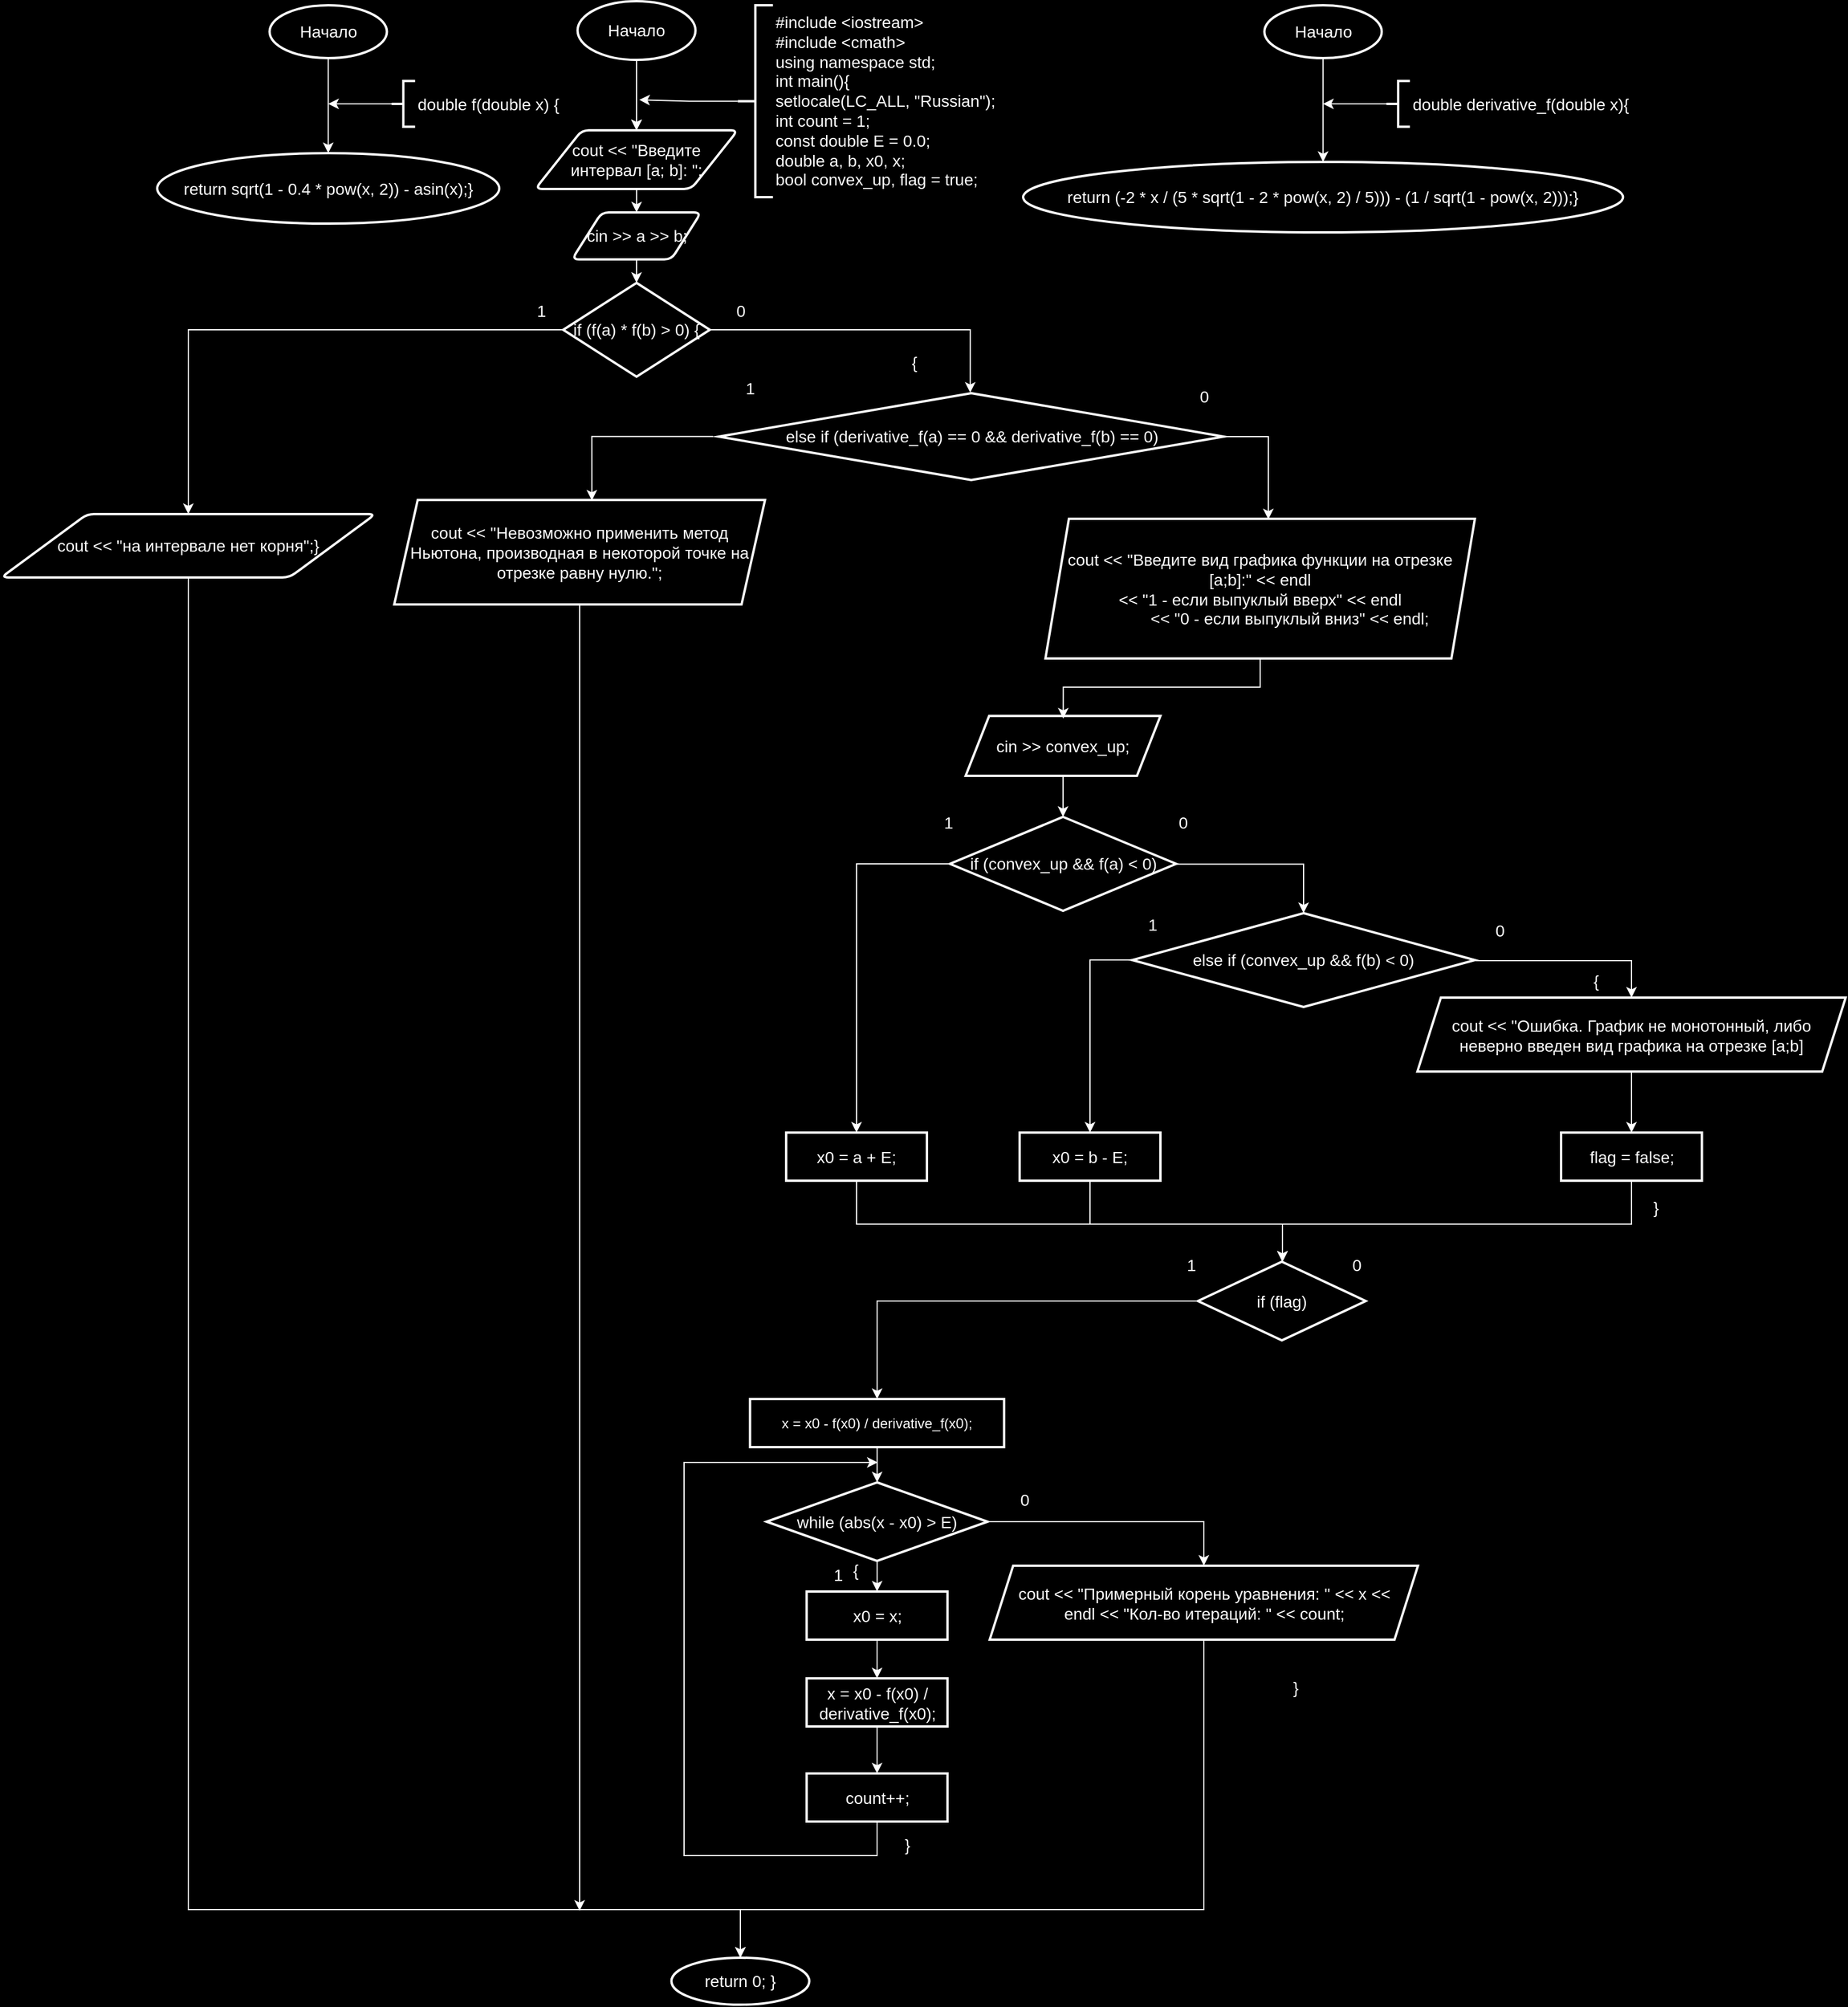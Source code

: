 <mxfile version="22.1.11" type="device">
  <diagram id="C5RBs43oDa-KdzZeNtuy" name="Page-1">
    <mxGraphModel dx="3900" dy="2350" grid="0" gridSize="10" guides="1" tooltips="1" connect="0" arrows="1" fold="1" page="0" pageScale="1" pageWidth="827" pageHeight="1169" background="#000000" math="0" shadow="0">
      <root>
        <mxCell id="WIyWlLk6GJQsqaUBKTNV-0" />
        <mxCell id="WIyWlLk6GJQsqaUBKTNV-1" parent="WIyWlLk6GJQsqaUBKTNV-0" />
        <mxCell id="m8PV7o1JYBjTlv_0orPn-4" style="edgeStyle=orthogonalEdgeStyle;rounded=0;orthogonalLoop=1;jettySize=auto;html=1;strokeColor=#FFFFFF;fontColor=#FFFFFF;fontSize=14;fontStyle=0" parent="WIyWlLk6GJQsqaUBKTNV-1" source="m8PV7o1JYBjTlv_0orPn-0" target="m8PV7o1JYBjTlv_0orPn-1" edge="1">
          <mxGeometry relative="1" as="geometry" />
        </mxCell>
        <mxCell id="m8PV7o1JYBjTlv_0orPn-5" style="edgeStyle=orthogonalEdgeStyle;rounded=0;orthogonalLoop=1;jettySize=auto;html=1;strokeColor=#FFFFFF;fontColor=#FFFFFF;fontSize=14;fontStyle=0" parent="WIyWlLk6GJQsqaUBKTNV-1" source="m8PV7o1JYBjTlv_0orPn-0" target="m8PV7o1JYBjTlv_0orPn-1" edge="1">
          <mxGeometry relative="1" as="geometry" />
        </mxCell>
        <mxCell id="m8PV7o1JYBjTlv_0orPn-6" style="edgeStyle=orthogonalEdgeStyle;rounded=0;orthogonalLoop=1;jettySize=auto;html=1;fontColor=#FFFFFF;verticalAlign=middle;strokeColor=#FFFFFF;fontSize=14;fontStyle=0" parent="WIyWlLk6GJQsqaUBKTNV-1" source="m8PV7o1JYBjTlv_0orPn-0" target="m8PV7o1JYBjTlv_0orPn-1" edge="1">
          <mxGeometry relative="1" as="geometry" />
        </mxCell>
        <mxCell id="m8PV7o1JYBjTlv_0orPn-0" value="Начало" style="strokeWidth=2;html=1;shape=mxgraph.flowchart.start_1;whiteSpace=wrap;gradientColor=none;strokeColor=#FFFFFF;fontColor=#FFFFFF;fillColor=none;fontSize=14;fontStyle=0" parent="WIyWlLk6GJQsqaUBKTNV-1" vertex="1">
          <mxGeometry x="202.25" y="-20" width="100.5" height="50" as="geometry" />
        </mxCell>
        <mxCell id="m8PV7o1JYBjTlv_0orPn-81" style="edgeStyle=orthogonalEdgeStyle;rounded=1;sketch=1;hachureGap=4;jiggle=2;curveFitting=1;orthogonalLoop=1;jettySize=auto;html=1;entryX=0.5;entryY=0;entryDx=0;entryDy=0;fontFamily=Architects Daughter;fontSource=https%3A%2F%2Ffonts.googleapis.com%2Fcss%3Ffamily%3DArchitects%2BDaughter;fontSize=14;fontStyle=0" parent="WIyWlLk6GJQsqaUBKTNV-1" source="m8PV7o1JYBjTlv_0orPn-1" target="m8PV7o1JYBjTlv_0orPn-2" edge="1">
          <mxGeometry relative="1" as="geometry" />
        </mxCell>
        <mxCell id="m8PV7o1JYBjTlv_0orPn-82" style="edgeStyle=orthogonalEdgeStyle;rounded=1;hachureGap=4;orthogonalLoop=1;jettySize=auto;html=1;entryX=0.5;entryY=0;entryDx=0;entryDy=0;fontFamily=Architects Daughter;fontSource=https%3A%2F%2Ffonts.googleapis.com%2Fcss%3Ffamily%3DArchitects%2BDaughter;fontSize=14;strokeColor=#FFFFFF;fontStyle=0" parent="WIyWlLk6GJQsqaUBKTNV-1" source="m8PV7o1JYBjTlv_0orPn-1" target="m8PV7o1JYBjTlv_0orPn-2" edge="1">
          <mxGeometry relative="1" as="geometry" />
        </mxCell>
        <mxCell id="m8PV7o1JYBjTlv_0orPn-1" value="cout &amp;lt;&amp;lt; &quot;Введите интервал [a; b]: &quot;;" style="shape=parallelogram;html=1;strokeWidth=2;perimeter=parallelogramPerimeter;whiteSpace=wrap;rounded=1;arcSize=12;size=0.23;strokeColor=#FFFFFF;fontColor=#FFFFFF;fillColor=none;fontSize=14;fontStyle=0" parent="WIyWlLk6GJQsqaUBKTNV-1" vertex="1">
          <mxGeometry x="166.25" y="90" width="172.5" height="50" as="geometry" />
        </mxCell>
        <mxCell id="m8PV7o1JYBjTlv_0orPn-8" value="" style="edgeStyle=orthogonalEdgeStyle;rounded=0;orthogonalLoop=1;jettySize=auto;html=1;strokeColor=#FFFFFF;fontColor=#FFFFFF;fontSize=14;fontStyle=0" parent="WIyWlLk6GJQsqaUBKTNV-1" source="m8PV7o1JYBjTlv_0orPn-2" target="m8PV7o1JYBjTlv_0orPn-7" edge="1">
          <mxGeometry relative="1" as="geometry" />
        </mxCell>
        <mxCell id="m8PV7o1JYBjTlv_0orPn-2" value="cin &amp;gt;&amp;gt; a &amp;gt;&amp;gt; b;" style="shape=parallelogram;html=1;strokeWidth=2;perimeter=parallelogramPerimeter;whiteSpace=wrap;rounded=1;arcSize=12;size=0.23;strokeColor=#FFFFFF;fontColor=#FFFFFF;fillColor=none;fontSize=14;fontStyle=0" parent="WIyWlLk6GJQsqaUBKTNV-1" vertex="1">
          <mxGeometry x="197.5" y="160" width="110" height="40" as="geometry" />
        </mxCell>
        <mxCell id="m8PV7o1JYBjTlv_0orPn-15" style="edgeStyle=orthogonalEdgeStyle;rounded=0;orthogonalLoop=1;jettySize=auto;html=1;exitX=1;exitY=0.5;exitDx=0;exitDy=0;exitPerimeter=0;strokeColor=#FFFFFF;fontColor=#FFFFFF;fontSize=14;fontStyle=0;entryX=0.498;entryY=-0.006;entryDx=0;entryDy=0;entryPerimeter=0;" parent="WIyWlLk6GJQsqaUBKTNV-1" source="m8PV7o1JYBjTlv_0orPn-7" target="UZX2G2MUwBkbQF347-Dq-2" edge="1">
          <mxGeometry relative="1" as="geometry">
            <mxPoint x="529" y="360" as="targetPoint" />
            <Array as="points">
              <mxPoint x="537" y="260" />
            </Array>
          </mxGeometry>
        </mxCell>
        <mxCell id="UZX2G2MUwBkbQF347-Dq-73" style="edgeStyle=orthogonalEdgeStyle;shape=connector;rounded=0;orthogonalLoop=1;jettySize=auto;html=1;labelBackgroundColor=default;strokeColor=#FFFFFF;align=center;verticalAlign=middle;fontFamily=Helvetica;fontSize=12;fontColor=#333333;endArrow=classic;" edge="1" parent="WIyWlLk6GJQsqaUBKTNV-1" source="m8PV7o1JYBjTlv_0orPn-7" target="m8PV7o1JYBjTlv_0orPn-9">
          <mxGeometry relative="1" as="geometry" />
        </mxCell>
        <mxCell id="m8PV7o1JYBjTlv_0orPn-7" value="if (f(a) * f(b) &amp;gt; 0) {" style="strokeWidth=2;html=1;shape=mxgraph.flowchart.decision;whiteSpace=wrap;strokeColor=#FFFFFF;fontColor=#FFFFFF;fillColor=none;fontSize=14;fontStyle=0" parent="WIyWlLk6GJQsqaUBKTNV-1" vertex="1">
          <mxGeometry x="190" y="220" width="125" height="80" as="geometry" />
        </mxCell>
        <mxCell id="UZX2G2MUwBkbQF347-Dq-79" style="edgeStyle=orthogonalEdgeStyle;shape=connector;rounded=0;orthogonalLoop=1;jettySize=auto;html=1;labelBackgroundColor=default;strokeColor=#FFFFFF;align=center;verticalAlign=middle;fontFamily=Helvetica;fontSize=12;fontColor=#333333;endArrow=classic;" edge="1" parent="WIyWlLk6GJQsqaUBKTNV-1" source="m8PV7o1JYBjTlv_0orPn-9" target="m8PV7o1JYBjTlv_0orPn-62">
          <mxGeometry relative="1" as="geometry">
            <Array as="points">
              <mxPoint x="-129" y="1606" />
              <mxPoint x="341" y="1606" />
            </Array>
          </mxGeometry>
        </mxCell>
        <mxCell id="m8PV7o1JYBjTlv_0orPn-9" value="cout &amp;lt;&amp;lt; &quot;на интервале нет корня&quot;;}" style="shape=parallelogram;html=1;strokeWidth=2;perimeter=parallelogramPerimeter;whiteSpace=wrap;rounded=1;arcSize=12;size=0.23;strokeColor=#FFFFFF;fontColor=#FFFFFF;fillColor=none;fontSize=14;fontStyle=0" parent="WIyWlLk6GJQsqaUBKTNV-1" vertex="1">
          <mxGeometry x="-289" y="417" width="319" height="54" as="geometry" />
        </mxCell>
        <mxCell id="m8PV7o1JYBjTlv_0orPn-13" value="1" style="text;html=1;align=center;verticalAlign=middle;resizable=0;points=[];autosize=1;strokeColor=none;fillColor=none;fontColor=#FFFFFF;fontSize=14;fontStyle=0" parent="WIyWlLk6GJQsqaUBKTNV-1" vertex="1">
          <mxGeometry x="158" y="229" width="26" height="29" as="geometry" />
        </mxCell>
        <mxCell id="m8PV7o1JYBjTlv_0orPn-16" value="0" style="text;html=1;align=center;verticalAlign=middle;resizable=0;points=[];autosize=1;strokeColor=none;fillColor=none;fontColor=#FFFFFF;fontSize=14;fontStyle=0" parent="WIyWlLk6GJQsqaUBKTNV-1" vertex="1">
          <mxGeometry x="328" y="229" width="26" height="29" as="geometry" />
        </mxCell>
        <mxCell id="m8PV7o1JYBjTlv_0orPn-17" value="{" style="text;html=1;align=center;verticalAlign=middle;resizable=0;points=[];autosize=1;strokeColor=none;fillColor=none;fontColor=#FFFFFF;fontSize=14;fontStyle=0" parent="WIyWlLk6GJQsqaUBKTNV-1" vertex="1">
          <mxGeometry x="477" y="273" width="23" height="29" as="geometry" />
        </mxCell>
        <mxCell id="m8PV7o1JYBjTlv_0orPn-62" value="return 0; }" style="strokeWidth=2;html=1;shape=mxgraph.flowchart.start_1;whiteSpace=wrap;strokeColor=#FFFFFF;fontColor=#FFFFFF;fillColor=none;fontSize=14;fontStyle=0" parent="WIyWlLk6GJQsqaUBKTNV-1" vertex="1">
          <mxGeometry x="282.25" y="1647" width="117.5" height="40" as="geometry" />
        </mxCell>
        <mxCell id="ElU35J9urpLWLUSWqnnz-5" style="edgeStyle=orthogonalEdgeStyle;rounded=0;orthogonalLoop=1;jettySize=auto;html=1;exitX=0;exitY=0.5;exitDx=0;exitDy=0;exitPerimeter=0;strokeColor=#FFFFFF;" parent="WIyWlLk6GJQsqaUBKTNV-1" source="m8PV7o1JYBjTlv_0orPn-69" edge="1">
          <mxGeometry relative="1" as="geometry">
            <mxPoint x="254.8" y="64" as="targetPoint" />
          </mxGeometry>
        </mxCell>
        <mxCell id="m8PV7o1JYBjTlv_0orPn-69" value="#include &amp;lt;iostream&amp;gt;&lt;br style=&quot;font-size: 14px;&quot;&gt;#include &amp;lt;cmath&amp;gt;&lt;br style=&quot;font-size: 14px;&quot;&gt;using namespace std;&lt;br style=&quot;font-size: 14px;&quot;&gt;int main(){&lt;br style=&quot;font-size: 14px;&quot;&gt;setlocale(LC_ALL, &quot;Russian&quot;);&lt;br style=&quot;font-size: 14px;&quot;&gt;int count = 1;&lt;div&gt;&lt;span style=&quot;&quot;&gt;const double E = 0.0;&lt;/span&gt;&lt;/div&gt;&lt;div&gt;&lt;span style=&quot;&quot;&gt;double a, b, x0, x;&lt;/span&gt;&lt;/div&gt;&lt;div&gt;&lt;span style=&quot;&quot;&gt;bool convex_up, flag = true;&lt;/span&gt;&lt;/div&gt;" style="strokeWidth=2;html=1;shape=mxgraph.flowchart.annotation_2;align=left;labelPosition=right;pointerEvents=1;strokeColor=#FFFFFF;fontColor=#FFFFFF;fontSize=14;fontStyle=0" parent="WIyWlLk6GJQsqaUBKTNV-1" vertex="1">
          <mxGeometry x="338.75" y="-16.5" width="30" height="163.5" as="geometry" />
        </mxCell>
        <mxCell id="m8PV7o1JYBjTlv_0orPn-75" value="Начало" style="strokeWidth=2;html=1;shape=mxgraph.flowchart.start_1;whiteSpace=wrap;strokeColor=#FFFFFF;fontColor=#FFFFFF;fillColor=none;fontSize=14;fontStyle=0" parent="WIyWlLk6GJQsqaUBKTNV-1" vertex="1">
          <mxGeometry x="-60.25" y="-16.5" width="100" height="45" as="geometry" />
        </mxCell>
        <mxCell id="m8PV7o1JYBjTlv_0orPn-77" value="return sqrt(1 - 0.4 * pow(x, 2)) - asin(x);}" style="strokeWidth=2;html=1;shape=mxgraph.flowchart.start_1;whiteSpace=wrap;strokeColor=#FFFFFF;fontColor=#FFFFFF;fillColor=none;fontSize=14;fontStyle=0" parent="WIyWlLk6GJQsqaUBKTNV-1" vertex="1">
          <mxGeometry x="-156" y="109.5" width="291.5" height="60" as="geometry" />
        </mxCell>
        <mxCell id="m8PV7o1JYBjTlv_0orPn-78" style="edgeStyle=orthogonalEdgeStyle;rounded=0;orthogonalLoop=1;jettySize=auto;html=1;entryX=0.5;entryY=0;entryDx=0;entryDy=0;entryPerimeter=0;strokeColor=#FFFFFF;fontColor=#FFFFFF;fontSize=14;fontStyle=0" parent="WIyWlLk6GJQsqaUBKTNV-1" source="m8PV7o1JYBjTlv_0orPn-75" target="m8PV7o1JYBjTlv_0orPn-77" edge="1">
          <mxGeometry relative="1" as="geometry" />
        </mxCell>
        <mxCell id="m8PV7o1JYBjTlv_0orPn-80" style="edgeStyle=orthogonalEdgeStyle;rounded=0;orthogonalLoop=1;jettySize=auto;html=1;strokeColor=#FFFFFF;fontColor=#FFFFFF;fontSize=14;fontStyle=0" parent="WIyWlLk6GJQsqaUBKTNV-1" edge="1">
          <mxGeometry relative="1" as="geometry">
            <mxPoint x="-10.25" y="67.5" as="targetPoint" />
            <mxPoint x="44.75" y="67.5" as="sourcePoint" />
          </mxGeometry>
        </mxCell>
        <mxCell id="m8PV7o1JYBjTlv_0orPn-79" value="double f(double x) {" style="strokeWidth=2;html=1;shape=mxgraph.flowchart.annotation_2;align=left;labelPosition=right;pointerEvents=1;strokeColor=#FFFFFF;fontColor=#FFFFFF;fontSize=14;fontStyle=0" parent="WIyWlLk6GJQsqaUBKTNV-1" vertex="1">
          <mxGeometry x="43.75" y="48" width="20" height="39" as="geometry" />
        </mxCell>
        <mxCell id="UZX2G2MUwBkbQF347-Dq-9" style="edgeStyle=orthogonalEdgeStyle;rounded=0;orthogonalLoop=1;jettySize=auto;html=1;fontFamily=Helvetica;fontSize=12;fontColor=#333333;strokeColor=#FFFFFF;exitX=-0.011;exitY=0.499;exitDx=0;exitDy=0;exitPerimeter=0;entryX=0.533;entryY=0.005;entryDx=0;entryDy=0;entryPerimeter=0;" edge="1" parent="WIyWlLk6GJQsqaUBKTNV-1" source="UZX2G2MUwBkbQF347-Dq-2" target="UZX2G2MUwBkbQF347-Dq-5">
          <mxGeometry relative="1" as="geometry">
            <mxPoint x="282.94" y="403" as="targetPoint" />
            <mxPoint x="314.996" y="351.666" as="sourcePoint" />
            <Array as="points">
              <mxPoint x="214" y="351" />
            </Array>
          </mxGeometry>
        </mxCell>
        <mxCell id="UZX2G2MUwBkbQF347-Dq-2" value="else if (derivative_f(a) == 0 &amp;amp;&amp;amp; derivative_f(b) == 0)" style="rhombus;whiteSpace=wrap;html=1;fillColor=#000000;fontColor=#FFFFFF;strokeColor=#FFFFFF;strokeWidth=2;fontSize=14;" vertex="1" parent="WIyWlLk6GJQsqaUBKTNV-1">
          <mxGeometry x="322.5" y="314" width="430.5" height="74" as="geometry" />
        </mxCell>
        <mxCell id="UZX2G2MUwBkbQF347-Dq-3" value="0" style="text;html=1;align=center;verticalAlign=middle;resizable=0;points=[];autosize=1;strokeColor=none;fillColor=none;fontColor=#FFFFFF;fontSize=14;fontStyle=0" vertex="1" parent="WIyWlLk6GJQsqaUBKTNV-1">
          <mxGeometry x="705" y="665" width="26" height="29" as="geometry" />
        </mxCell>
        <mxCell id="UZX2G2MUwBkbQF347-Dq-4" value="1" style="text;html=1;align=center;verticalAlign=middle;resizable=0;points=[];autosize=1;strokeColor=none;fillColor=none;fontColor=#FFFFFF;fontSize=14;fontStyle=0" vertex="1" parent="WIyWlLk6GJQsqaUBKTNV-1">
          <mxGeometry x="336" y="295" width="26" height="29" as="geometry" />
        </mxCell>
        <mxCell id="UZX2G2MUwBkbQF347-Dq-81" style="edgeStyle=orthogonalEdgeStyle;shape=connector;rounded=0;orthogonalLoop=1;jettySize=auto;html=1;labelBackgroundColor=default;strokeColor=#FFFFFF;align=center;verticalAlign=middle;fontFamily=Helvetica;fontSize=12;fontColor=#333333;endArrow=classic;" edge="1" parent="WIyWlLk6GJQsqaUBKTNV-1" source="UZX2G2MUwBkbQF347-Dq-5">
          <mxGeometry relative="1" as="geometry">
            <mxPoint x="204" y="1607" as="targetPoint" />
            <Array as="points">
              <mxPoint x="204" y="1606" />
            </Array>
          </mxGeometry>
        </mxCell>
        <mxCell id="UZX2G2MUwBkbQF347-Dq-5" value="&lt;p&gt;&lt;font color=&quot;#ffffff&quot; style=&quot;font-size: 14px;&quot;&gt;cout &amp;lt;&amp;lt; &quot;Невозможно применить метод Ньютона, производная в некоторой точке на отрезке равну нулю.&quot;;&lt;/font&gt;&lt;/p&gt;" style="shape=parallelogram;perimeter=parallelogramPerimeter;whiteSpace=wrap;html=1;fixedSize=1;strokeColor=#FFFFFF;strokeWidth=2;align=center;verticalAlign=middle;fontFamily=Helvetica;fontSize=12;fontColor=#333333;fillColor=#000000;" vertex="1" parent="WIyWlLk6GJQsqaUBKTNV-1">
          <mxGeometry x="46" y="405" width="316" height="89" as="geometry" />
        </mxCell>
        <mxCell id="UZX2G2MUwBkbQF347-Dq-12" value="&lt;div style=&quot;font-size: 14px;&quot;&gt;&lt;font style=&quot;font-size: 14px;&quot; color=&quot;#ffffff&quot;&gt;cout &amp;lt;&amp;lt; &quot;Введитe вид графика функции на отрезке [a;b]:&quot; &amp;lt;&amp;lt; endl&lt;/font&gt;&lt;/div&gt;&lt;div style=&quot;font-size: 14px;&quot;&gt;&lt;font style=&quot;font-size: 14px;&quot; color=&quot;#ffffff&quot;&gt; &amp;lt;&amp;lt; &quot;1 - если выпуклый вверх&quot; &amp;lt;&amp;lt; endl&lt;span style=&quot;&quot;&gt;&lt;/span&gt;&lt;/font&gt;&lt;/div&gt;&lt;div style=&quot;font-size: 14px;&quot;&gt;&lt;font style=&quot;font-size: 14px;&quot; color=&quot;#ffffff&quot;&gt;&lt;span style=&quot;white-space: pre;&quot;&gt;&amp;nbsp;&amp;nbsp;&amp;nbsp;&amp;nbsp;&lt;/span&gt;&lt;span style=&quot;white-space: pre;&quot;&gt;&amp;nbsp;&amp;nbsp;&amp;nbsp;&amp;nbsp;&lt;/span&gt;&lt;span style=&quot;white-space: pre;&quot;&gt;&amp;nbsp;&amp;nbsp;&amp;nbsp;&amp;nbsp;&lt;/span&gt; &amp;lt;&amp;lt; &quot;0 - если выпуклый вниз&quot; &amp;lt;&amp;lt; endl;&lt;/font&gt;&lt;/div&gt;" style="shape=parallelogram;perimeter=parallelogramPerimeter;whiteSpace=wrap;html=1;fixedSize=1;strokeColor=#FFFFFF;strokeWidth=2;align=center;verticalAlign=middle;fontFamily=Helvetica;fontSize=12;fontColor=#333333;fillColor=#000000;" vertex="1" parent="WIyWlLk6GJQsqaUBKTNV-1">
          <mxGeometry x="601" y="421" width="366" height="119" as="geometry" />
        </mxCell>
        <mxCell id="UZX2G2MUwBkbQF347-Dq-13" style="edgeStyle=orthogonalEdgeStyle;rounded=0;orthogonalLoop=1;jettySize=auto;html=1;entryX=0.519;entryY=0.004;entryDx=0;entryDy=0;entryPerimeter=0;fontFamily=Helvetica;fontSize=12;fontColor=#333333;strokeColor=#FFFFFF;" edge="1" parent="WIyWlLk6GJQsqaUBKTNV-1" source="UZX2G2MUwBkbQF347-Dq-2" target="UZX2G2MUwBkbQF347-Dq-12">
          <mxGeometry relative="1" as="geometry">
            <Array as="points">
              <mxPoint x="791" y="351" />
            </Array>
          </mxGeometry>
        </mxCell>
        <mxCell id="UZX2G2MUwBkbQF347-Dq-21" style="edgeStyle=orthogonalEdgeStyle;shape=connector;rounded=0;orthogonalLoop=1;jettySize=auto;html=1;labelBackgroundColor=default;strokeColor=#FFFFFF;align=center;verticalAlign=middle;fontFamily=Helvetica;fontSize=12;fontColor=#333333;endArrow=classic;" edge="1" parent="WIyWlLk6GJQsqaUBKTNV-1" source="UZX2G2MUwBkbQF347-Dq-16" target="UZX2G2MUwBkbQF347-Dq-18">
          <mxGeometry relative="1" as="geometry" />
        </mxCell>
        <mxCell id="UZX2G2MUwBkbQF347-Dq-16" value="&lt;div style=&quot;&quot;&gt;&lt;font style=&quot;font-size: 14px;&quot; color=&quot;#ffffff&quot;&gt;cin &amp;gt;&amp;gt; convex_up;&lt;/font&gt;&lt;br&gt;&lt;/div&gt;" style="shape=parallelogram;perimeter=parallelogramPerimeter;whiteSpace=wrap;html=1;fixedSize=1;strokeColor=#FFFFFF;strokeWidth=2;align=center;verticalAlign=middle;fontFamily=Helvetica;fontSize=12;fontColor=#333333;fillColor=#000000;" vertex="1" parent="WIyWlLk6GJQsqaUBKTNV-1">
          <mxGeometry x="533" y="589" width="166" height="51" as="geometry" />
        </mxCell>
        <mxCell id="UZX2G2MUwBkbQF347-Dq-17" style="edgeStyle=orthogonalEdgeStyle;shape=connector;rounded=0;orthogonalLoop=1;jettySize=auto;html=1;entryX=0.501;entryY=0.043;entryDx=0;entryDy=0;entryPerimeter=0;labelBackgroundColor=default;strokeColor=#FFFFFF;align=center;verticalAlign=middle;fontFamily=Helvetica;fontSize=12;fontColor=#333333;endArrow=classic;" edge="1" parent="WIyWlLk6GJQsqaUBKTNV-1" source="UZX2G2MUwBkbQF347-Dq-12" target="UZX2G2MUwBkbQF347-Dq-16">
          <mxGeometry relative="1" as="geometry" />
        </mxCell>
        <mxCell id="UZX2G2MUwBkbQF347-Dq-28" style="edgeStyle=orthogonalEdgeStyle;shape=connector;rounded=0;orthogonalLoop=1;jettySize=auto;html=1;labelBackgroundColor=default;strokeColor=#FFFFFF;align=center;verticalAlign=middle;fontFamily=Helvetica;fontSize=12;fontColor=#333333;endArrow=classic;" edge="1" parent="WIyWlLk6GJQsqaUBKTNV-1" source="UZX2G2MUwBkbQF347-Dq-18" target="UZX2G2MUwBkbQF347-Dq-26">
          <mxGeometry relative="1" as="geometry" />
        </mxCell>
        <mxCell id="UZX2G2MUwBkbQF347-Dq-31" style="edgeStyle=orthogonalEdgeStyle;shape=connector;rounded=0;orthogonalLoop=1;jettySize=auto;html=1;labelBackgroundColor=default;strokeColor=#FFFFFF;align=center;verticalAlign=middle;fontFamily=Helvetica;fontSize=12;fontColor=#333333;endArrow=classic;exitX=1;exitY=0.503;exitDx=0;exitDy=0;exitPerimeter=0;" edge="1" parent="WIyWlLk6GJQsqaUBKTNV-1" source="UZX2G2MUwBkbQF347-Dq-18" target="UZX2G2MUwBkbQF347-Dq-30">
          <mxGeometry relative="1" as="geometry" />
        </mxCell>
        <mxCell id="UZX2G2MUwBkbQF347-Dq-18" value="if (convex_up &amp;amp;&amp;amp; f(a) &amp;lt; 0)" style="strokeWidth=2;html=1;shape=mxgraph.flowchart.decision;whiteSpace=wrap;strokeColor=#FFFFFF;fontColor=#FFFFFF;fillColor=none;fontSize=14;fontStyle=0" vertex="1" parent="WIyWlLk6GJQsqaUBKTNV-1">
          <mxGeometry x="519.63" y="675" width="192.75" height="80" as="geometry" />
        </mxCell>
        <mxCell id="UZX2G2MUwBkbQF347-Dq-22" value="0" style="text;html=1;align=center;verticalAlign=middle;resizable=0;points=[];autosize=1;strokeColor=none;fillColor=none;fontColor=#FFFFFF;fontSize=14;fontStyle=0" vertex="1" parent="WIyWlLk6GJQsqaUBKTNV-1">
          <mxGeometry x="723" y="302" width="26" height="29" as="geometry" />
        </mxCell>
        <mxCell id="UZX2G2MUwBkbQF347-Dq-23" value="1" style="text;html=1;align=center;verticalAlign=middle;resizable=0;points=[];autosize=1;strokeColor=none;fillColor=none;fontColor=#FFFFFF;fontSize=14;fontStyle=0" vertex="1" parent="WIyWlLk6GJQsqaUBKTNV-1">
          <mxGeometry x="505" y="665" width="26" height="29" as="geometry" />
        </mxCell>
        <mxCell id="UZX2G2MUwBkbQF347-Dq-49" style="edgeStyle=orthogonalEdgeStyle;shape=connector;rounded=0;orthogonalLoop=1;jettySize=auto;html=1;labelBackgroundColor=default;strokeColor=#FFFFFF;align=center;verticalAlign=middle;fontFamily=Helvetica;fontSize=12;fontColor=#333333;endArrow=classic;" edge="1" parent="WIyWlLk6GJQsqaUBKTNV-1" source="UZX2G2MUwBkbQF347-Dq-26" target="UZX2G2MUwBkbQF347-Dq-46">
          <mxGeometry relative="1" as="geometry">
            <Array as="points">
              <mxPoint x="440" y="1022" />
              <mxPoint x="803" y="1022" />
            </Array>
          </mxGeometry>
        </mxCell>
        <mxCell id="UZX2G2MUwBkbQF347-Dq-26" value="&lt;font color=&quot;#ffffff&quot; style=&quot;font-size: 14px;&quot;&gt;x0 = a + E;&lt;/font&gt;" style="whiteSpace=wrap;html=1;strokeColor=#FFFFFF;strokeWidth=2;align=center;verticalAlign=middle;fontFamily=Helvetica;fontSize=12;fontColor=#333333;fillColor=#000000;" vertex="1" parent="WIyWlLk6GJQsqaUBKTNV-1">
          <mxGeometry x="380" y="944" width="120" height="41" as="geometry" />
        </mxCell>
        <mxCell id="UZX2G2MUwBkbQF347-Dq-33" style="edgeStyle=orthogonalEdgeStyle;shape=connector;rounded=0;orthogonalLoop=1;jettySize=auto;html=1;labelBackgroundColor=default;strokeColor=#FFFFFF;align=center;verticalAlign=middle;fontFamily=Helvetica;fontSize=12;fontColor=#333333;endArrow=classic;exitX=0.001;exitY=0.499;exitDx=0;exitDy=0;exitPerimeter=0;" edge="1" parent="WIyWlLk6GJQsqaUBKTNV-1" source="UZX2G2MUwBkbQF347-Dq-30" target="UZX2G2MUwBkbQF347-Dq-32">
          <mxGeometry relative="1" as="geometry" />
        </mxCell>
        <mxCell id="UZX2G2MUwBkbQF347-Dq-37" style="edgeStyle=orthogonalEdgeStyle;shape=connector;rounded=0;orthogonalLoop=1;jettySize=auto;html=1;labelBackgroundColor=default;strokeColor=#FFFFFF;align=center;verticalAlign=middle;fontFamily=Helvetica;fontSize=12;fontColor=#333333;endArrow=classic;exitX=1.002;exitY=0.506;exitDx=0;exitDy=0;exitPerimeter=0;" edge="1" parent="WIyWlLk6GJQsqaUBKTNV-1" source="UZX2G2MUwBkbQF347-Dq-30" target="UZX2G2MUwBkbQF347-Dq-35">
          <mxGeometry relative="1" as="geometry" />
        </mxCell>
        <mxCell id="UZX2G2MUwBkbQF347-Dq-30" value="else if (convex_up &amp;amp;&amp;amp; f(b) &amp;lt; 0)" style="strokeWidth=2;html=1;shape=mxgraph.flowchart.decision;whiteSpace=wrap;strokeColor=#FFFFFF;fontColor=#FFFFFF;fillColor=none;fontSize=14;fontStyle=0" vertex="1" parent="WIyWlLk6GJQsqaUBKTNV-1">
          <mxGeometry x="675" y="757" width="292" height="80" as="geometry" />
        </mxCell>
        <mxCell id="UZX2G2MUwBkbQF347-Dq-48" style="edgeStyle=orthogonalEdgeStyle;shape=connector;rounded=0;orthogonalLoop=1;jettySize=auto;html=1;labelBackgroundColor=default;strokeColor=#FFFFFF;align=center;verticalAlign=middle;fontFamily=Helvetica;fontSize=12;fontColor=#333333;endArrow=classic;" edge="1" parent="WIyWlLk6GJQsqaUBKTNV-1" source="UZX2G2MUwBkbQF347-Dq-32" target="UZX2G2MUwBkbQF347-Dq-46">
          <mxGeometry relative="1" as="geometry">
            <Array as="points">
              <mxPoint x="639" y="1022" />
              <mxPoint x="803" y="1022" />
            </Array>
          </mxGeometry>
        </mxCell>
        <mxCell id="UZX2G2MUwBkbQF347-Dq-32" value="&lt;font color=&quot;#ffffff&quot; style=&quot;font-size: 14px;&quot;&gt;x0 = b - E;&lt;/font&gt;" style="whiteSpace=wrap;html=1;strokeColor=#FFFFFF;strokeWidth=2;align=center;verticalAlign=middle;fontFamily=Helvetica;fontSize=12;fontColor=#333333;fillColor=#000000;" vertex="1" parent="WIyWlLk6GJQsqaUBKTNV-1">
          <mxGeometry x="579" y="944" width="120" height="41" as="geometry" />
        </mxCell>
        <mxCell id="UZX2G2MUwBkbQF347-Dq-44" style="edgeStyle=orthogonalEdgeStyle;shape=connector;rounded=0;orthogonalLoop=1;jettySize=auto;html=1;labelBackgroundColor=default;strokeColor=#FFFFFF;align=center;verticalAlign=middle;fontFamily=Helvetica;fontSize=12;fontColor=#333333;endArrow=classic;" edge="1" parent="WIyWlLk6GJQsqaUBKTNV-1" source="UZX2G2MUwBkbQF347-Dq-35" target="UZX2G2MUwBkbQF347-Dq-43">
          <mxGeometry relative="1" as="geometry" />
        </mxCell>
        <mxCell id="UZX2G2MUwBkbQF347-Dq-35" value="&lt;p&gt;&lt;font style=&quot;font-size: 14px;&quot; color=&quot;#ffffff&quot;&gt;cout &amp;lt;&amp;lt; &quot;Ошибка. График не монотонный, либо неверно введен вид графика на отрезке [a;b]&lt;/font&gt;&lt;br&gt;&lt;/p&gt;" style="shape=parallelogram;perimeter=parallelogramPerimeter;whiteSpace=wrap;html=1;fixedSize=1;strokeColor=#FFFFFF;strokeWidth=2;align=center;verticalAlign=middle;fontFamily=Helvetica;fontSize=12;fontColor=#333333;fillColor=#000000;" vertex="1" parent="WIyWlLk6GJQsqaUBKTNV-1">
          <mxGeometry x="918" y="829" width="365" height="63" as="geometry" />
        </mxCell>
        <mxCell id="UZX2G2MUwBkbQF347-Dq-38" value="0" style="text;html=1;align=center;verticalAlign=middle;resizable=0;points=[];autosize=1;strokeColor=none;fillColor=none;fontColor=#FFFFFF;fontSize=14;fontStyle=0" vertex="1" parent="WIyWlLk6GJQsqaUBKTNV-1">
          <mxGeometry x="975" y="757" width="26" height="29" as="geometry" />
        </mxCell>
        <mxCell id="UZX2G2MUwBkbQF347-Dq-39" value="1" style="text;html=1;align=center;verticalAlign=middle;resizable=0;points=[];autosize=1;strokeColor=none;fillColor=none;fontColor=#FFFFFF;fontSize=14;fontStyle=0" vertex="1" parent="WIyWlLk6GJQsqaUBKTNV-1">
          <mxGeometry x="679" y="752" width="26" height="29" as="geometry" />
        </mxCell>
        <mxCell id="UZX2G2MUwBkbQF347-Dq-42" value="{" style="text;html=1;align=center;verticalAlign=middle;resizable=0;points=[];autosize=1;strokeColor=none;fillColor=none;fontColor=#FFFFFF;fontSize=14;fontStyle=0" vertex="1" parent="WIyWlLk6GJQsqaUBKTNV-1">
          <mxGeometry x="1058" y="800" width="23" height="29" as="geometry" />
        </mxCell>
        <mxCell id="UZX2G2MUwBkbQF347-Dq-47" style="edgeStyle=orthogonalEdgeStyle;shape=connector;rounded=0;orthogonalLoop=1;jettySize=auto;html=1;labelBackgroundColor=default;strokeColor=#FFFFFF;align=center;verticalAlign=middle;fontFamily=Helvetica;fontSize=12;fontColor=#333333;endArrow=classic;" edge="1" parent="WIyWlLk6GJQsqaUBKTNV-1" source="UZX2G2MUwBkbQF347-Dq-43" target="UZX2G2MUwBkbQF347-Dq-46">
          <mxGeometry relative="1" as="geometry">
            <Array as="points">
              <mxPoint x="1100" y="1022" />
              <mxPoint x="803" y="1022" />
            </Array>
          </mxGeometry>
        </mxCell>
        <mxCell id="UZX2G2MUwBkbQF347-Dq-43" value="&lt;font color=&quot;#ffffff&quot; style=&quot;font-size: 14px;&quot;&gt;flag = false;&lt;/font&gt;" style="whiteSpace=wrap;html=1;strokeColor=#FFFFFF;strokeWidth=2;align=center;verticalAlign=middle;fontFamily=Helvetica;fontSize=12;fontColor=#333333;fillColor=#000000;" vertex="1" parent="WIyWlLk6GJQsqaUBKTNV-1">
          <mxGeometry x="1040.5" y="944" width="120" height="41" as="geometry" />
        </mxCell>
        <mxCell id="UZX2G2MUwBkbQF347-Dq-45" value="}" style="text;html=1;align=center;verticalAlign=middle;resizable=0;points=[];autosize=1;strokeColor=none;fillColor=none;fontColor=#FFFFFF;fontSize=14;fontStyle=0" vertex="1" parent="WIyWlLk6GJQsqaUBKTNV-1">
          <mxGeometry x="1109" y="993" width="23" height="29" as="geometry" />
        </mxCell>
        <mxCell id="UZX2G2MUwBkbQF347-Dq-52" style="edgeStyle=orthogonalEdgeStyle;shape=connector;rounded=0;orthogonalLoop=1;jettySize=auto;html=1;labelBackgroundColor=default;strokeColor=#FFFFFF;align=center;verticalAlign=middle;fontFamily=Helvetica;fontSize=12;fontColor=#333333;endArrow=classic;" edge="1" parent="WIyWlLk6GJQsqaUBKTNV-1" source="UZX2G2MUwBkbQF347-Dq-46" target="UZX2G2MUwBkbQF347-Dq-50">
          <mxGeometry relative="1" as="geometry" />
        </mxCell>
        <mxCell id="UZX2G2MUwBkbQF347-Dq-46" value="&lt;font style=&quot;font-size: 14px;&quot;&gt;if (flag)&lt;/font&gt;" style="strokeWidth=2;html=1;shape=mxgraph.flowchart.decision;whiteSpace=wrap;strokeColor=#FFFFFF;fontColor=#FFFFFF;fillColor=none;fontSize=14;fontStyle=0" vertex="1" parent="WIyWlLk6GJQsqaUBKTNV-1">
          <mxGeometry x="731" y="1054" width="143" height="67" as="geometry" />
        </mxCell>
        <mxCell id="UZX2G2MUwBkbQF347-Dq-61" style="edgeStyle=orthogonalEdgeStyle;shape=connector;rounded=0;orthogonalLoop=1;jettySize=auto;html=1;labelBackgroundColor=default;strokeColor=#FFFFFF;align=center;verticalAlign=middle;fontFamily=Helvetica;fontSize=12;fontColor=#333333;endArrow=classic;" edge="1" parent="WIyWlLk6GJQsqaUBKTNV-1" source="UZX2G2MUwBkbQF347-Dq-50" target="UZX2G2MUwBkbQF347-Dq-53">
          <mxGeometry relative="1" as="geometry" />
        </mxCell>
        <mxCell id="UZX2G2MUwBkbQF347-Dq-50" value="&lt;font color=&quot;#ffffff&quot;&gt;x = x0 - f(x0) / derivative_f(x0);&lt;/font&gt;" style="whiteSpace=wrap;html=1;strokeColor=#FFFFFF;strokeWidth=2;align=center;verticalAlign=middle;fontFamily=Helvetica;fontSize=12;fontColor=#333333;fillColor=#000000;" vertex="1" parent="WIyWlLk6GJQsqaUBKTNV-1">
          <mxGeometry x="349.25" y="1171" width="216.5" height="41" as="geometry" />
        </mxCell>
        <mxCell id="UZX2G2MUwBkbQF347-Dq-59" style="edgeStyle=orthogonalEdgeStyle;shape=connector;rounded=0;orthogonalLoop=1;jettySize=auto;html=1;labelBackgroundColor=default;strokeColor=#FFFFFF;align=center;verticalAlign=middle;fontFamily=Helvetica;fontSize=12;fontColor=#333333;endArrow=classic;" edge="1" parent="WIyWlLk6GJQsqaUBKTNV-1" source="UZX2G2MUwBkbQF347-Dq-53" target="UZX2G2MUwBkbQF347-Dq-57">
          <mxGeometry relative="1" as="geometry" />
        </mxCell>
        <mxCell id="UZX2G2MUwBkbQF347-Dq-68" style="edgeStyle=orthogonalEdgeStyle;shape=connector;rounded=0;orthogonalLoop=1;jettySize=auto;html=1;labelBackgroundColor=default;strokeColor=#FFFFFF;align=center;verticalAlign=middle;fontFamily=Helvetica;fontSize=12;fontColor=#333333;endArrow=classic;" edge="1" parent="WIyWlLk6GJQsqaUBKTNV-1" source="UZX2G2MUwBkbQF347-Dq-53" target="UZX2G2MUwBkbQF347-Dq-67">
          <mxGeometry relative="1" as="geometry" />
        </mxCell>
        <mxCell id="UZX2G2MUwBkbQF347-Dq-53" value="while (abs(x - x0) &amp;gt; E)" style="strokeWidth=2;html=1;shape=mxgraph.flowchart.decision;whiteSpace=wrap;strokeColor=#FFFFFF;fontColor=#FFFFFF;fillColor=none;fontSize=14;fontStyle=0" vertex="1" parent="WIyWlLk6GJQsqaUBKTNV-1">
          <mxGeometry x="363.25" y="1242" width="188.5" height="67" as="geometry" />
        </mxCell>
        <mxCell id="UZX2G2MUwBkbQF347-Dq-54" value="0" style="text;html=1;align=center;verticalAlign=middle;resizable=0;points=[];autosize=1;strokeColor=none;fillColor=none;fontColor=#FFFFFF;fontSize=14;fontStyle=0" vertex="1" parent="WIyWlLk6GJQsqaUBKTNV-1">
          <mxGeometry x="570" y="1242" width="26" height="29" as="geometry" />
        </mxCell>
        <mxCell id="UZX2G2MUwBkbQF347-Dq-55" value="1" style="text;html=1;align=center;verticalAlign=middle;resizable=0;points=[];autosize=1;strokeColor=none;fillColor=none;fontColor=#FFFFFF;fontSize=14;fontStyle=0" vertex="1" parent="WIyWlLk6GJQsqaUBKTNV-1">
          <mxGeometry x="411" y="1306" width="26" height="29" as="geometry" />
        </mxCell>
        <mxCell id="UZX2G2MUwBkbQF347-Dq-60" style="edgeStyle=orthogonalEdgeStyle;shape=connector;rounded=0;orthogonalLoop=1;jettySize=auto;html=1;labelBackgroundColor=default;strokeColor=#FFFFFF;align=center;verticalAlign=middle;fontFamily=Helvetica;fontSize=12;fontColor=#333333;endArrow=classic;" edge="1" parent="WIyWlLk6GJQsqaUBKTNV-1" source="UZX2G2MUwBkbQF347-Dq-57" target="UZX2G2MUwBkbQF347-Dq-58">
          <mxGeometry relative="1" as="geometry" />
        </mxCell>
        <mxCell id="UZX2G2MUwBkbQF347-Dq-57" value="&lt;font color=&quot;#ffffff&quot; style=&quot;font-size: 14px;&quot;&gt;x0 = x;&lt;/font&gt;" style="whiteSpace=wrap;html=1;strokeColor=#FFFFFF;strokeWidth=2;align=center;verticalAlign=middle;fontFamily=Helvetica;fontSize=12;fontColor=#333333;fillColor=#000000;" vertex="1" parent="WIyWlLk6GJQsqaUBKTNV-1">
          <mxGeometry x="397.5" y="1335" width="120" height="41" as="geometry" />
        </mxCell>
        <mxCell id="UZX2G2MUwBkbQF347-Dq-65" style="edgeStyle=orthogonalEdgeStyle;shape=connector;rounded=0;orthogonalLoop=1;jettySize=auto;html=1;labelBackgroundColor=default;strokeColor=#FFFFFF;align=center;verticalAlign=middle;fontFamily=Helvetica;fontSize=12;fontColor=#333333;endArrow=classic;" edge="1" parent="WIyWlLk6GJQsqaUBKTNV-1" source="UZX2G2MUwBkbQF347-Dq-58" target="UZX2G2MUwBkbQF347-Dq-64">
          <mxGeometry relative="1" as="geometry" />
        </mxCell>
        <mxCell id="UZX2G2MUwBkbQF347-Dq-58" value="&lt;font color=&quot;#ffffff&quot; style=&quot;font-size: 14px;&quot;&gt;x = x0 - f(x0) / derivative_f(x0);&lt;/font&gt;" style="whiteSpace=wrap;html=1;strokeColor=#FFFFFF;strokeWidth=2;align=center;verticalAlign=middle;fontFamily=Helvetica;fontSize=12;fontColor=#333333;fillColor=#000000;" vertex="1" parent="WIyWlLk6GJQsqaUBKTNV-1">
          <mxGeometry x="397.5" y="1409" width="120" height="41" as="geometry" />
        </mxCell>
        <mxCell id="UZX2G2MUwBkbQF347-Dq-62" value="{" style="text;html=1;align=center;verticalAlign=middle;resizable=0;points=[];autosize=1;strokeColor=none;fillColor=none;fontColor=#FFFFFF;fontSize=14;fontStyle=0" vertex="1" parent="WIyWlLk6GJQsqaUBKTNV-1">
          <mxGeometry x="427" y="1302" width="23" height="29" as="geometry" />
        </mxCell>
        <mxCell id="UZX2G2MUwBkbQF347-Dq-63" value="}" style="text;html=1;align=center;verticalAlign=middle;resizable=0;points=[];autosize=1;strokeColor=none;fillColor=none;fontColor=#FFFFFF;fontSize=14;fontStyle=0" vertex="1" parent="WIyWlLk6GJQsqaUBKTNV-1">
          <mxGeometry x="471" y="1536" width="23" height="29" as="geometry" />
        </mxCell>
        <mxCell id="UZX2G2MUwBkbQF347-Dq-64" value="&lt;font color=&quot;#ffffff&quot; style=&quot;font-size: 14px;&quot;&gt;count++;&lt;br&gt;&lt;/font&gt;" style="whiteSpace=wrap;html=1;strokeColor=#FFFFFF;strokeWidth=2;align=center;verticalAlign=middle;fontFamily=Helvetica;fontSize=12;fontColor=#333333;fillColor=#000000;" vertex="1" parent="WIyWlLk6GJQsqaUBKTNV-1">
          <mxGeometry x="397.5" y="1490" width="120" height="41" as="geometry" />
        </mxCell>
        <mxCell id="UZX2G2MUwBkbQF347-Dq-66" style="edgeStyle=orthogonalEdgeStyle;shape=connector;rounded=0;orthogonalLoop=1;jettySize=auto;html=1;labelBackgroundColor=default;strokeColor=#FFFFFF;align=center;verticalAlign=middle;fontFamily=Helvetica;fontSize=12;fontColor=#333333;endArrow=classic;" edge="1" parent="WIyWlLk6GJQsqaUBKTNV-1" source="UZX2G2MUwBkbQF347-Dq-64">
          <mxGeometry relative="1" as="geometry">
            <mxPoint x="458" y="1225" as="targetPoint" />
            <Array as="points">
              <mxPoint x="458" y="1560" />
              <mxPoint x="293" y="1560" />
              <mxPoint x="293" y="1225" />
            </Array>
          </mxGeometry>
        </mxCell>
        <mxCell id="UZX2G2MUwBkbQF347-Dq-75" style="edgeStyle=orthogonalEdgeStyle;shape=connector;rounded=0;orthogonalLoop=1;jettySize=auto;html=1;labelBackgroundColor=default;strokeColor=#FFFFFF;align=center;verticalAlign=middle;fontFamily=Helvetica;fontSize=12;fontColor=#333333;endArrow=classic;" edge="1" parent="WIyWlLk6GJQsqaUBKTNV-1" source="UZX2G2MUwBkbQF347-Dq-67" target="m8PV7o1JYBjTlv_0orPn-62">
          <mxGeometry relative="1" as="geometry">
            <Array as="points">
              <mxPoint x="736" y="1606" />
              <mxPoint x="341" y="1606" />
            </Array>
          </mxGeometry>
        </mxCell>
        <mxCell id="UZX2G2MUwBkbQF347-Dq-67" value="&lt;p style=&quot;font-size: 14px;&quot;&gt;&lt;font style=&quot;font-size: 14px;&quot; color=&quot;#ffffff&quot;&gt;cout &amp;lt;&amp;lt; &quot;Примерный корень уравнения: &quot; &amp;lt;&amp;lt; x &amp;lt;&amp;lt; endl&amp;nbsp;&lt;/font&gt;&lt;span style=&quot;color: rgb(255, 255, 255); background-color: initial;&quot;&gt;&amp;lt;&amp;lt; &quot;Кол-во итераций: &quot; &amp;lt;&amp;lt; count;&lt;/span&gt;&lt;/p&gt;" style="shape=parallelogram;perimeter=parallelogramPerimeter;whiteSpace=wrap;html=1;fixedSize=1;strokeColor=#FFFFFF;strokeWidth=2;align=center;verticalAlign=middle;fontFamily=Helvetica;fontSize=12;fontColor=#333333;fillColor=#000000;" vertex="1" parent="WIyWlLk6GJQsqaUBKTNV-1">
          <mxGeometry x="553.5" y="1313" width="365" height="63" as="geometry" />
        </mxCell>
        <mxCell id="UZX2G2MUwBkbQF347-Dq-70" value="}" style="text;html=1;align=center;verticalAlign=middle;resizable=0;points=[];autosize=1;strokeColor=none;fillColor=none;fontColor=#FFFFFF;fontSize=14;fontStyle=0" vertex="1" parent="WIyWlLk6GJQsqaUBKTNV-1">
          <mxGeometry x="802" y="1402" width="23" height="29" as="geometry" />
        </mxCell>
        <mxCell id="UZX2G2MUwBkbQF347-Dq-71" value="0" style="text;html=1;align=center;verticalAlign=middle;resizable=0;points=[];autosize=1;strokeColor=none;fillColor=none;fontColor=#FFFFFF;fontSize=14;fontStyle=0" vertex="1" parent="WIyWlLk6GJQsqaUBKTNV-1">
          <mxGeometry x="853" y="1042" width="26" height="29" as="geometry" />
        </mxCell>
        <mxCell id="UZX2G2MUwBkbQF347-Dq-72" value="1" style="text;html=1;align=center;verticalAlign=middle;resizable=0;points=[];autosize=1;strokeColor=none;fillColor=none;fontColor=#FFFFFF;fontSize=14;fontStyle=0" vertex="1" parent="WIyWlLk6GJQsqaUBKTNV-1">
          <mxGeometry x="712.38" y="1042" width="26" height="29" as="geometry" />
        </mxCell>
        <mxCell id="UZX2G2MUwBkbQF347-Dq-82" value="Начало" style="strokeWidth=2;html=1;shape=mxgraph.flowchart.start_1;whiteSpace=wrap;strokeColor=#FFFFFF;fontColor=#FFFFFF;fillColor=none;fontSize=14;fontStyle=0" vertex="1" parent="WIyWlLk6GJQsqaUBKTNV-1">
          <mxGeometry x="787.62" y="-16.5" width="100" height="45" as="geometry" />
        </mxCell>
        <mxCell id="UZX2G2MUwBkbQF347-Dq-83" value="return (-2 * x / (5 * sqrt(1 - 2 * pow(x, 2) / 5))) - (1 / sqrt(1 - pow(x, 2)));&lt;span style=&quot;background-color: initial;&quot;&gt;}&lt;/span&gt;" style="strokeWidth=2;html=1;shape=mxgraph.flowchart.start_1;whiteSpace=wrap;strokeColor=#FFFFFF;fontColor=#FFFFFF;fillColor=none;fontSize=14;fontStyle=0" vertex="1" parent="WIyWlLk6GJQsqaUBKTNV-1">
          <mxGeometry x="582.0" y="117" width="511.25" height="60" as="geometry" />
        </mxCell>
        <mxCell id="UZX2G2MUwBkbQF347-Dq-84" style="edgeStyle=orthogonalEdgeStyle;rounded=0;orthogonalLoop=1;jettySize=auto;html=1;entryX=0.5;entryY=0;entryDx=0;entryDy=0;entryPerimeter=0;strokeColor=#FFFFFF;fontColor=#FFFFFF;fontSize=14;fontStyle=0" edge="1" parent="WIyWlLk6GJQsqaUBKTNV-1" source="UZX2G2MUwBkbQF347-Dq-82" target="UZX2G2MUwBkbQF347-Dq-83">
          <mxGeometry relative="1" as="geometry" />
        </mxCell>
        <mxCell id="UZX2G2MUwBkbQF347-Dq-85" style="edgeStyle=orthogonalEdgeStyle;rounded=0;orthogonalLoop=1;jettySize=auto;html=1;strokeColor=#FFFFFF;fontColor=#FFFFFF;fontSize=14;fontStyle=0" edge="1" parent="WIyWlLk6GJQsqaUBKTNV-1">
          <mxGeometry relative="1" as="geometry">
            <mxPoint x="837.62" y="67.5" as="targetPoint" />
            <mxPoint x="892.62" y="67.5" as="sourcePoint" />
          </mxGeometry>
        </mxCell>
        <mxCell id="UZX2G2MUwBkbQF347-Dq-86" value="double derivative_f(double x){" style="strokeWidth=2;html=1;shape=mxgraph.flowchart.annotation_2;align=left;labelPosition=right;pointerEvents=1;strokeColor=#FFFFFF;fontColor=#FFFFFF;fontSize=14;fontStyle=0" vertex="1" parent="WIyWlLk6GJQsqaUBKTNV-1">
          <mxGeometry x="891.62" y="48" width="20" height="39" as="geometry" />
        </mxCell>
      </root>
    </mxGraphModel>
  </diagram>
</mxfile>
